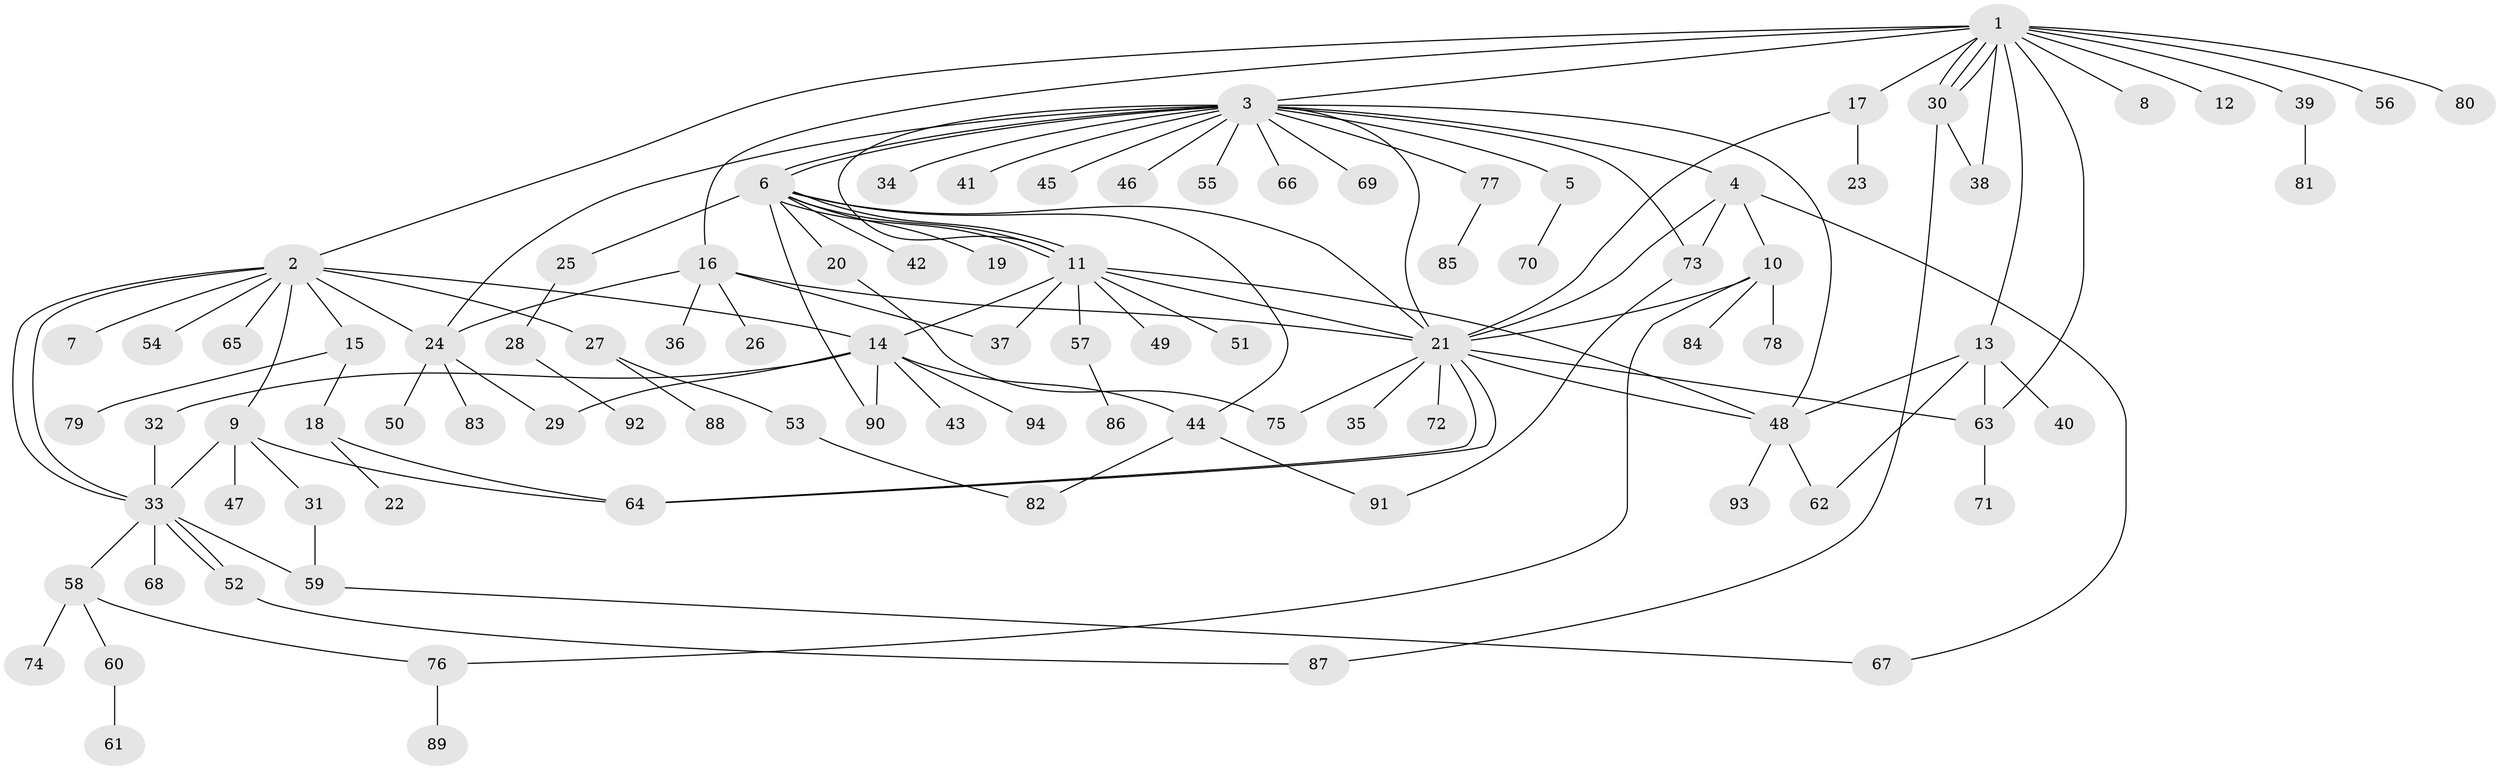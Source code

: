 // Generated by graph-tools (version 1.1) at 2025/49/03/09/25 03:49:46]
// undirected, 94 vertices, 134 edges
graph export_dot {
graph [start="1"]
  node [color=gray90,style=filled];
  1;
  2;
  3;
  4;
  5;
  6;
  7;
  8;
  9;
  10;
  11;
  12;
  13;
  14;
  15;
  16;
  17;
  18;
  19;
  20;
  21;
  22;
  23;
  24;
  25;
  26;
  27;
  28;
  29;
  30;
  31;
  32;
  33;
  34;
  35;
  36;
  37;
  38;
  39;
  40;
  41;
  42;
  43;
  44;
  45;
  46;
  47;
  48;
  49;
  50;
  51;
  52;
  53;
  54;
  55;
  56;
  57;
  58;
  59;
  60;
  61;
  62;
  63;
  64;
  65;
  66;
  67;
  68;
  69;
  70;
  71;
  72;
  73;
  74;
  75;
  76;
  77;
  78;
  79;
  80;
  81;
  82;
  83;
  84;
  85;
  86;
  87;
  88;
  89;
  90;
  91;
  92;
  93;
  94;
  1 -- 2;
  1 -- 3;
  1 -- 8;
  1 -- 12;
  1 -- 13;
  1 -- 16;
  1 -- 17;
  1 -- 30;
  1 -- 30;
  1 -- 30;
  1 -- 38;
  1 -- 39;
  1 -- 56;
  1 -- 63;
  1 -- 80;
  2 -- 7;
  2 -- 9;
  2 -- 14;
  2 -- 15;
  2 -- 24;
  2 -- 27;
  2 -- 33;
  2 -- 33;
  2 -- 54;
  2 -- 65;
  3 -- 4;
  3 -- 5;
  3 -- 6;
  3 -- 6;
  3 -- 11;
  3 -- 21;
  3 -- 24;
  3 -- 34;
  3 -- 41;
  3 -- 45;
  3 -- 46;
  3 -- 48;
  3 -- 55;
  3 -- 66;
  3 -- 69;
  3 -- 73;
  3 -- 77;
  4 -- 10;
  4 -- 21;
  4 -- 67;
  4 -- 73;
  5 -- 70;
  6 -- 11;
  6 -- 11;
  6 -- 11;
  6 -- 19;
  6 -- 20;
  6 -- 21;
  6 -- 25;
  6 -- 42;
  6 -- 44;
  6 -- 90;
  9 -- 31;
  9 -- 33;
  9 -- 47;
  9 -- 64;
  10 -- 21;
  10 -- 76;
  10 -- 78;
  10 -- 84;
  11 -- 14;
  11 -- 21;
  11 -- 37;
  11 -- 48;
  11 -- 49;
  11 -- 51;
  11 -- 57;
  13 -- 40;
  13 -- 48;
  13 -- 62;
  13 -- 63;
  14 -- 29;
  14 -- 32;
  14 -- 43;
  14 -- 44;
  14 -- 90;
  14 -- 94;
  15 -- 18;
  15 -- 79;
  16 -- 21;
  16 -- 24;
  16 -- 26;
  16 -- 36;
  16 -- 37;
  17 -- 21;
  17 -- 23;
  18 -- 22;
  18 -- 64;
  20 -- 75;
  21 -- 35;
  21 -- 48;
  21 -- 63;
  21 -- 64;
  21 -- 64;
  21 -- 72;
  21 -- 75;
  24 -- 29;
  24 -- 50;
  24 -- 83;
  25 -- 28;
  27 -- 53;
  27 -- 88;
  28 -- 92;
  30 -- 38;
  30 -- 87;
  31 -- 59;
  32 -- 33;
  33 -- 52;
  33 -- 52;
  33 -- 58;
  33 -- 59;
  33 -- 68;
  39 -- 81;
  44 -- 82;
  44 -- 91;
  48 -- 62;
  48 -- 93;
  52 -- 87;
  53 -- 82;
  57 -- 86;
  58 -- 60;
  58 -- 74;
  58 -- 76;
  59 -- 67;
  60 -- 61;
  63 -- 71;
  73 -- 91;
  76 -- 89;
  77 -- 85;
}
